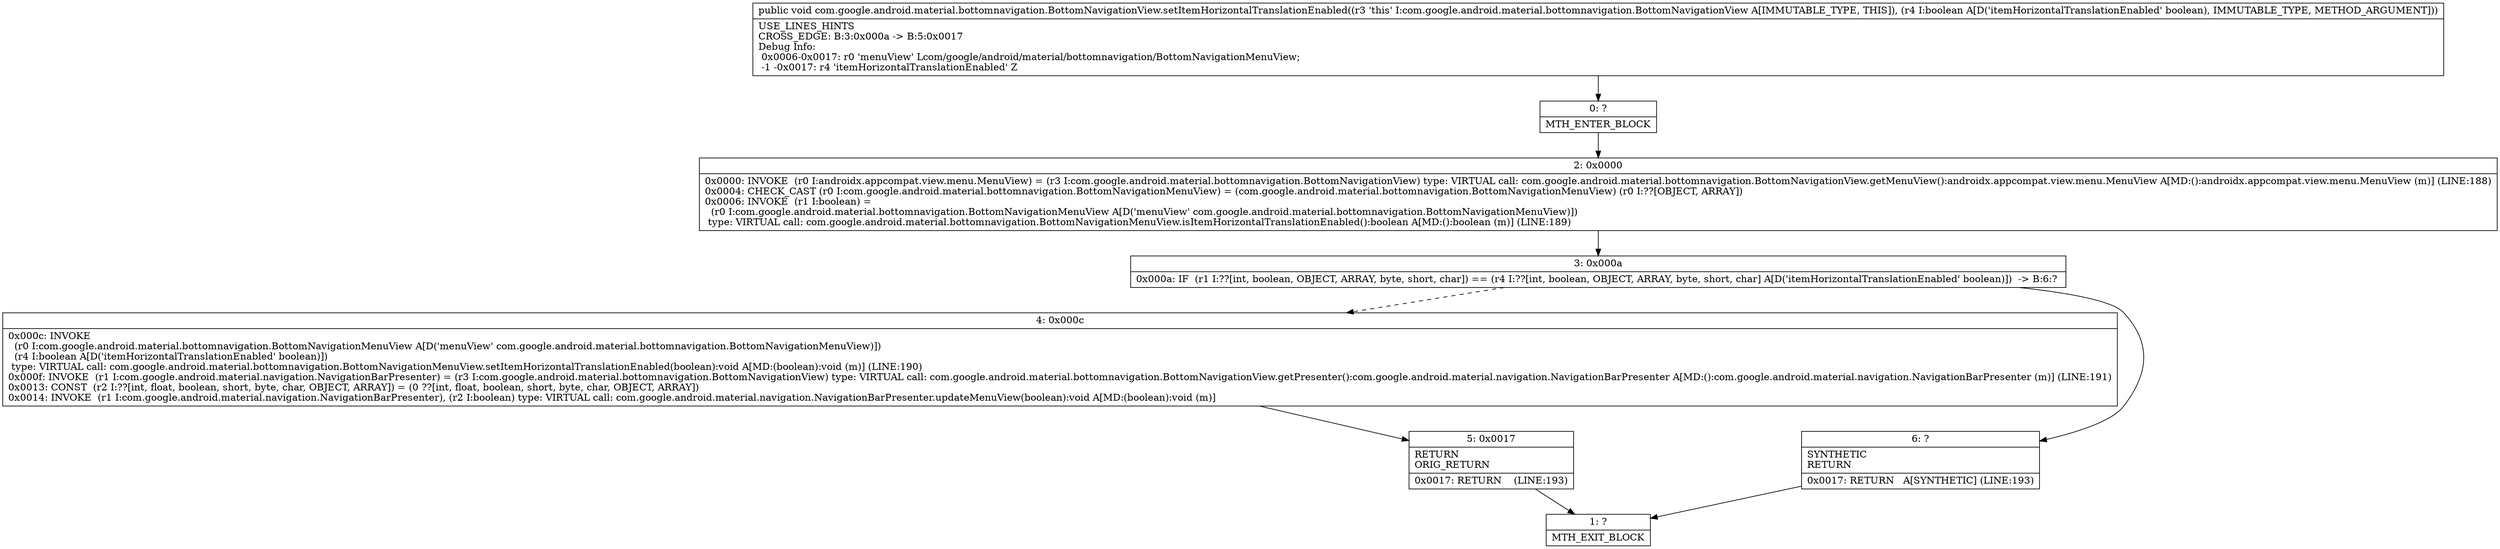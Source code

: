 digraph "CFG forcom.google.android.material.bottomnavigation.BottomNavigationView.setItemHorizontalTranslationEnabled(Z)V" {
Node_0 [shape=record,label="{0\:\ ?|MTH_ENTER_BLOCK\l}"];
Node_2 [shape=record,label="{2\:\ 0x0000|0x0000: INVOKE  (r0 I:androidx.appcompat.view.menu.MenuView) = (r3 I:com.google.android.material.bottomnavigation.BottomNavigationView) type: VIRTUAL call: com.google.android.material.bottomnavigation.BottomNavigationView.getMenuView():androidx.appcompat.view.menu.MenuView A[MD:():androidx.appcompat.view.menu.MenuView (m)] (LINE:188)\l0x0004: CHECK_CAST (r0 I:com.google.android.material.bottomnavigation.BottomNavigationMenuView) = (com.google.android.material.bottomnavigation.BottomNavigationMenuView) (r0 I:??[OBJECT, ARRAY]) \l0x0006: INVOKE  (r1 I:boolean) = \l  (r0 I:com.google.android.material.bottomnavigation.BottomNavigationMenuView A[D('menuView' com.google.android.material.bottomnavigation.BottomNavigationMenuView)])\l type: VIRTUAL call: com.google.android.material.bottomnavigation.BottomNavigationMenuView.isItemHorizontalTranslationEnabled():boolean A[MD:():boolean (m)] (LINE:189)\l}"];
Node_3 [shape=record,label="{3\:\ 0x000a|0x000a: IF  (r1 I:??[int, boolean, OBJECT, ARRAY, byte, short, char]) == (r4 I:??[int, boolean, OBJECT, ARRAY, byte, short, char] A[D('itemHorizontalTranslationEnabled' boolean)])  \-\> B:6:? \l}"];
Node_4 [shape=record,label="{4\:\ 0x000c|0x000c: INVOKE  \l  (r0 I:com.google.android.material.bottomnavigation.BottomNavigationMenuView A[D('menuView' com.google.android.material.bottomnavigation.BottomNavigationMenuView)])\l  (r4 I:boolean A[D('itemHorizontalTranslationEnabled' boolean)])\l type: VIRTUAL call: com.google.android.material.bottomnavigation.BottomNavigationMenuView.setItemHorizontalTranslationEnabled(boolean):void A[MD:(boolean):void (m)] (LINE:190)\l0x000f: INVOKE  (r1 I:com.google.android.material.navigation.NavigationBarPresenter) = (r3 I:com.google.android.material.bottomnavigation.BottomNavigationView) type: VIRTUAL call: com.google.android.material.bottomnavigation.BottomNavigationView.getPresenter():com.google.android.material.navigation.NavigationBarPresenter A[MD:():com.google.android.material.navigation.NavigationBarPresenter (m)] (LINE:191)\l0x0013: CONST  (r2 I:??[int, float, boolean, short, byte, char, OBJECT, ARRAY]) = (0 ??[int, float, boolean, short, byte, char, OBJECT, ARRAY]) \l0x0014: INVOKE  (r1 I:com.google.android.material.navigation.NavigationBarPresenter), (r2 I:boolean) type: VIRTUAL call: com.google.android.material.navigation.NavigationBarPresenter.updateMenuView(boolean):void A[MD:(boolean):void (m)]\l}"];
Node_5 [shape=record,label="{5\:\ 0x0017|RETURN\lORIG_RETURN\l|0x0017: RETURN    (LINE:193)\l}"];
Node_1 [shape=record,label="{1\:\ ?|MTH_EXIT_BLOCK\l}"];
Node_6 [shape=record,label="{6\:\ ?|SYNTHETIC\lRETURN\l|0x0017: RETURN   A[SYNTHETIC] (LINE:193)\l}"];
MethodNode[shape=record,label="{public void com.google.android.material.bottomnavigation.BottomNavigationView.setItemHorizontalTranslationEnabled((r3 'this' I:com.google.android.material.bottomnavigation.BottomNavigationView A[IMMUTABLE_TYPE, THIS]), (r4 I:boolean A[D('itemHorizontalTranslationEnabled' boolean), IMMUTABLE_TYPE, METHOD_ARGUMENT]))  | USE_LINES_HINTS\lCROSS_EDGE: B:3:0x000a \-\> B:5:0x0017\lDebug Info:\l  0x0006\-0x0017: r0 'menuView' Lcom\/google\/android\/material\/bottomnavigation\/BottomNavigationMenuView;\l  \-1 \-0x0017: r4 'itemHorizontalTranslationEnabled' Z\l}"];
MethodNode -> Node_0;Node_0 -> Node_2;
Node_2 -> Node_3;
Node_3 -> Node_4[style=dashed];
Node_3 -> Node_6;
Node_4 -> Node_5;
Node_5 -> Node_1;
Node_6 -> Node_1;
}


